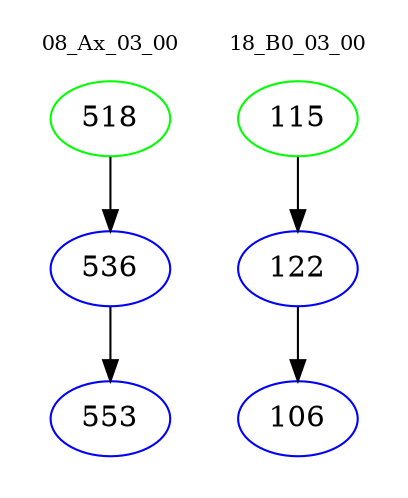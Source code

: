 digraph{
subgraph cluster_0 {
color = white
label = "08_Ax_03_00";
fontsize=10;
T0_518 [label="518", color="green"]
T0_518 -> T0_536 [color="black"]
T0_536 [label="536", color="blue"]
T0_536 -> T0_553 [color="black"]
T0_553 [label="553", color="blue"]
}
subgraph cluster_1 {
color = white
label = "18_B0_03_00";
fontsize=10;
T1_115 [label="115", color="green"]
T1_115 -> T1_122 [color="black"]
T1_122 [label="122", color="blue"]
T1_122 -> T1_106 [color="black"]
T1_106 [label="106", color="blue"]
}
}
